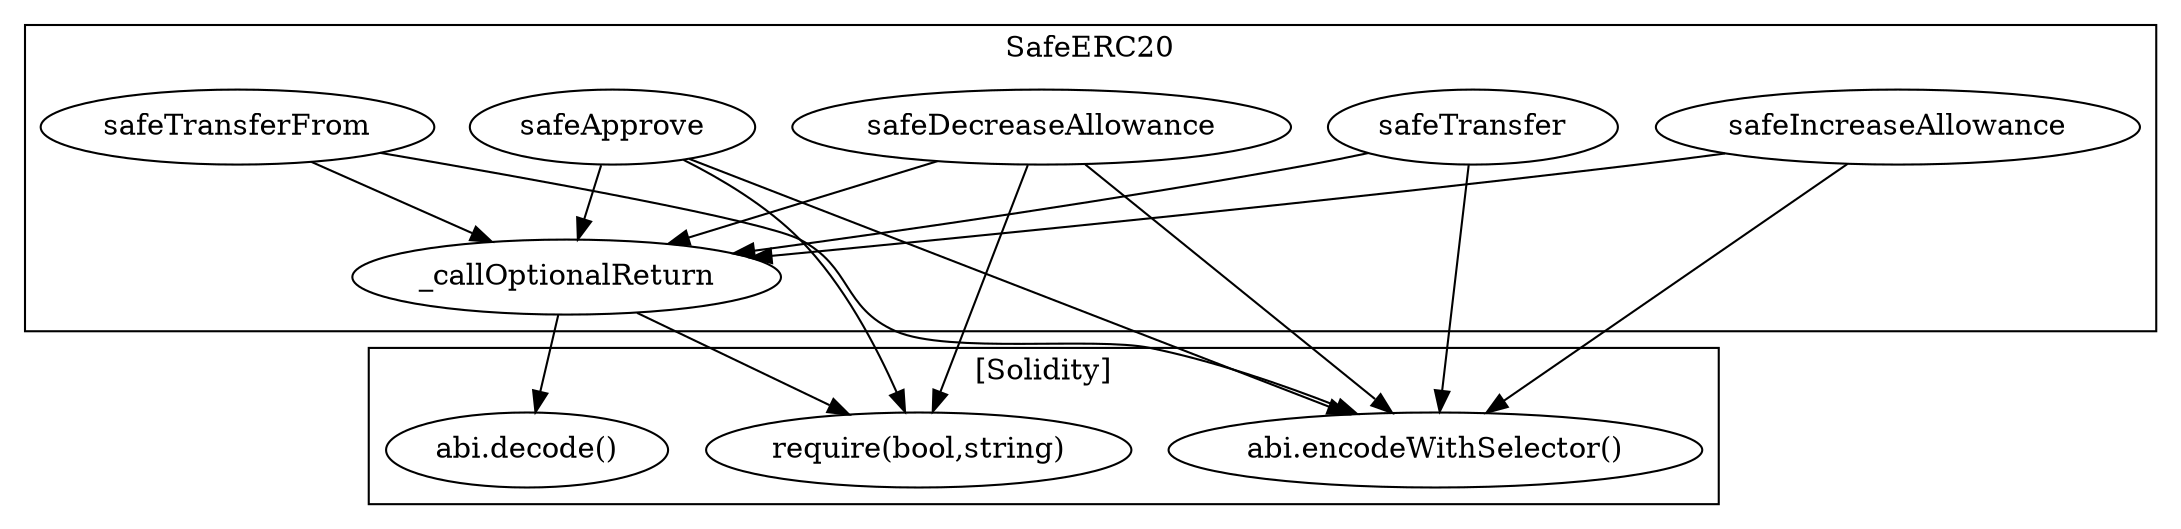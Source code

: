 strict digraph {
subgraph cluster_548_SafeERC20 {
label = "SafeERC20"
"548_safeTransferFrom" [label="safeTransferFrom"]
"548_safeApprove" [label="safeApprove"]
"548_safeDecreaseAllowance" [label="safeDecreaseAllowance"]
"548_safeTransfer" [label="safeTransfer"]
"548_safeIncreaseAllowance" [label="safeIncreaseAllowance"]
"548__callOptionalReturn" [label="_callOptionalReturn"]
"548_safeDecreaseAllowance" -> "548__callOptionalReturn"
"548_safeApprove" -> "548__callOptionalReturn"
"548_safeTransferFrom" -> "548__callOptionalReturn"
"548_safeTransfer" -> "548__callOptionalReturn"
"548_safeIncreaseAllowance" -> "548__callOptionalReturn"
}subgraph cluster_solidity {
label = "[Solidity]"
"abi.encodeWithSelector()" 
"require(bool,string)" 
"abi.decode()" 
"548_safeApprove" -> "abi.encodeWithSelector()"
"548_safeIncreaseAllowance" -> "abi.encodeWithSelector()"
"548_safeTransferFrom" -> "abi.encodeWithSelector()"
"548__callOptionalReturn" -> "abi.decode()"
"548_safeDecreaseAllowance" -> "require(bool,string)"
"548__callOptionalReturn" -> "require(bool,string)"
"548_safeTransfer" -> "abi.encodeWithSelector()"
"548_safeDecreaseAllowance" -> "abi.encodeWithSelector()"
"548_safeApprove" -> "require(bool,string)"
}
}